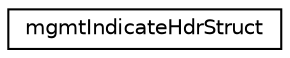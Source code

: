 digraph "Graphical Class Hierarchy"
{
  edge [fontname="Helvetica",fontsize="10",labelfontname="Helvetica",labelfontsize="10"];
  node [fontname="Helvetica",fontsize="10",shape=record];
  rankdir="LR";
  Node1 [label="mgmtIndicateHdrStruct",height=0.2,width=0.4,color="black", fillcolor="white", style="filled",URL="$structmgmt_indicate_hdr_struct.html"];
}
